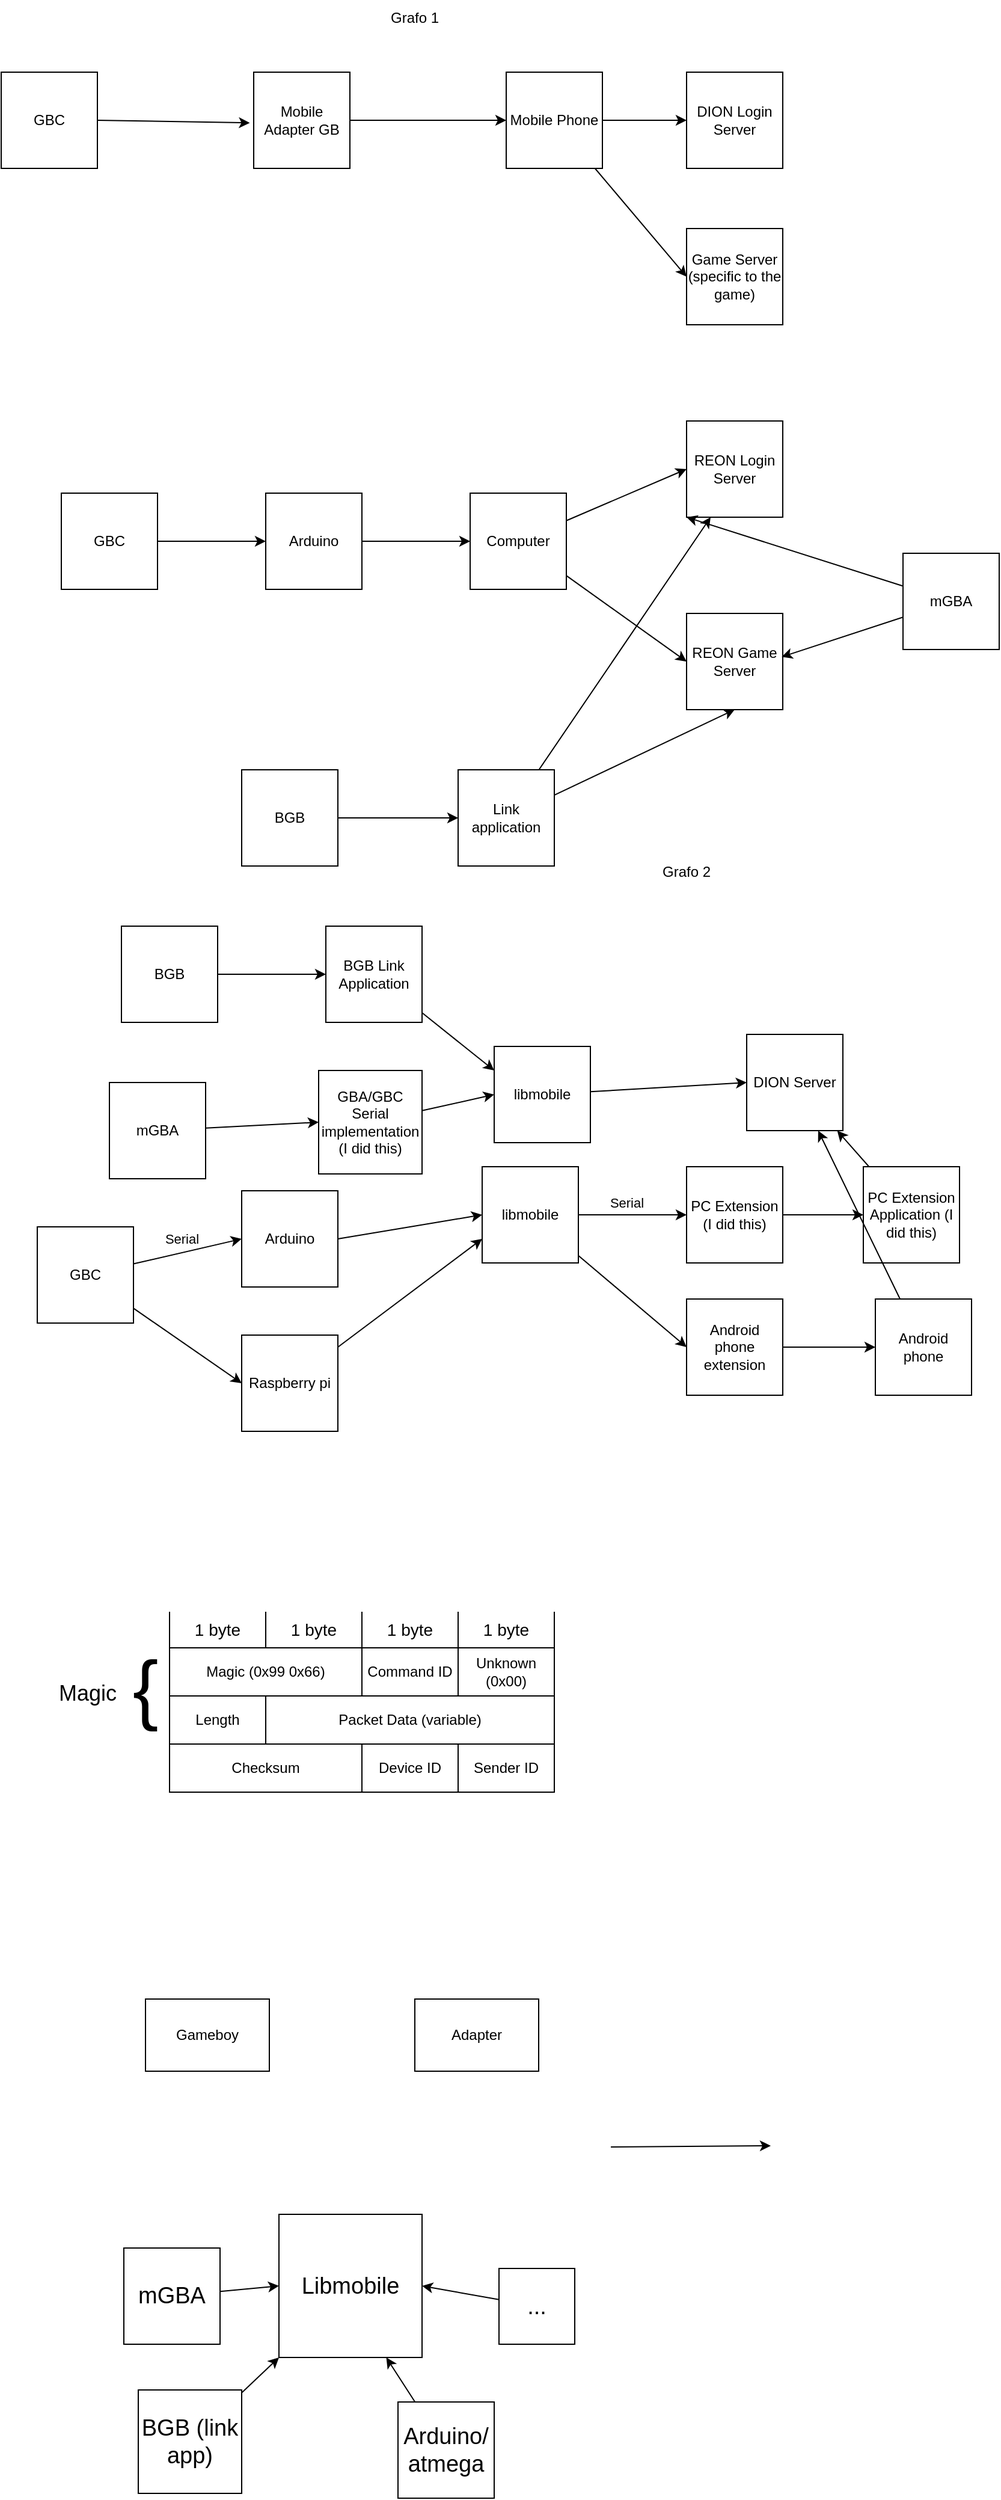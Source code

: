 <mxfile>
    <diagram id="kvsSOJK-AKsQ5TAflzO8" name="Pagina-1">
        <mxGraphModel dx="497" dy="339" grid="0" gridSize="10" guides="1" tooltips="1" connect="1" arrows="1" fold="1" page="1" pageScale="1" pageWidth="827" pageHeight="1169" math="0" shadow="0">
            <root>
                <mxCell id="0"/>
                <mxCell id="1" parent="0"/>
                <mxCell id="2" value="GBC" style="whiteSpace=wrap;html=1;aspect=fixed;" parent="1" vertex="1">
                    <mxGeometry x="100" y="250" width="80" height="80" as="geometry"/>
                </mxCell>
                <mxCell id="7" style="edgeStyle=none;html=1;entryX=0;entryY=0.5;entryDx=0;entryDy=0;" parent="1" source="3" target="6" edge="1">
                    <mxGeometry relative="1" as="geometry"/>
                </mxCell>
                <mxCell id="3" value="Mobile Adapter GB" style="whiteSpace=wrap;html=1;aspect=fixed;" parent="1" vertex="1">
                    <mxGeometry x="310" y="250" width="80" height="80" as="geometry"/>
                </mxCell>
                <mxCell id="5" value="" style="endArrow=classic;html=1;entryX=-0.041;entryY=0.527;entryDx=0;entryDy=0;entryPerimeter=0;exitX=1;exitY=0.5;exitDx=0;exitDy=0;" parent="1" source="2" target="3" edge="1">
                    <mxGeometry width="50" height="50" relative="1" as="geometry">
                        <mxPoint x="250" y="330" as="sourcePoint"/>
                        <mxPoint x="300" y="280" as="targetPoint"/>
                    </mxGeometry>
                </mxCell>
                <mxCell id="9" style="edgeStyle=none;html=1;entryX=0;entryY=0.5;entryDx=0;entryDy=0;" parent="1" source="6" target="8" edge="1">
                    <mxGeometry relative="1" as="geometry"/>
                </mxCell>
                <mxCell id="11" style="edgeStyle=none;html=1;entryX=0;entryY=0.5;entryDx=0;entryDy=0;" parent="1" source="6" target="10" edge="1">
                    <mxGeometry relative="1" as="geometry"/>
                </mxCell>
                <mxCell id="6" value="Mobile Phone" style="whiteSpace=wrap;html=1;aspect=fixed;" parent="1" vertex="1">
                    <mxGeometry x="520" y="250" width="80" height="80" as="geometry"/>
                </mxCell>
                <mxCell id="8" value="DION Login Server" style="whiteSpace=wrap;html=1;aspect=fixed;" parent="1" vertex="1">
                    <mxGeometry x="670" y="250" width="80" height="80" as="geometry"/>
                </mxCell>
                <mxCell id="10" value="Game Server (specific to the game)" style="whiteSpace=wrap;html=1;aspect=fixed;" parent="1" vertex="1">
                    <mxGeometry x="670" y="380" width="80" height="80" as="geometry"/>
                </mxCell>
                <mxCell id="17" style="edgeStyle=none;html=1;entryX=0;entryY=0.5;entryDx=0;entryDy=0;" parent="1" source="12" target="13" edge="1">
                    <mxGeometry relative="1" as="geometry"/>
                </mxCell>
                <mxCell id="12" value="GBC" style="whiteSpace=wrap;html=1;aspect=fixed;" parent="1" vertex="1">
                    <mxGeometry x="150" y="600" width="80" height="80" as="geometry"/>
                </mxCell>
                <mxCell id="18" style="edgeStyle=none;html=1;entryX=0;entryY=0.5;entryDx=0;entryDy=0;" parent="1" source="13" target="14" edge="1">
                    <mxGeometry relative="1" as="geometry"/>
                </mxCell>
                <mxCell id="13" value="Arduino" style="whiteSpace=wrap;html=1;aspect=fixed;" parent="1" vertex="1">
                    <mxGeometry x="320" y="600" width="80" height="80" as="geometry"/>
                </mxCell>
                <mxCell id="19" style="edgeStyle=none;html=1;entryX=0;entryY=0.5;entryDx=0;entryDy=0;" parent="1" source="14" target="15" edge="1">
                    <mxGeometry relative="1" as="geometry"/>
                </mxCell>
                <mxCell id="20" style="edgeStyle=none;html=1;entryX=0;entryY=0.5;entryDx=0;entryDy=0;" parent="1" source="14" target="16" edge="1">
                    <mxGeometry relative="1" as="geometry"/>
                </mxCell>
                <mxCell id="14" value="Computer" style="whiteSpace=wrap;html=1;aspect=fixed;" parent="1" vertex="1">
                    <mxGeometry x="490" y="600" width="80" height="80" as="geometry"/>
                </mxCell>
                <mxCell id="15" value="REON Login Server" style="whiteSpace=wrap;html=1;aspect=fixed;" parent="1" vertex="1">
                    <mxGeometry x="670" y="540" width="80" height="80" as="geometry"/>
                </mxCell>
                <mxCell id="16" value="REON Game Server" style="whiteSpace=wrap;html=1;aspect=fixed;" parent="1" vertex="1">
                    <mxGeometry x="670" y="700" width="80" height="80" as="geometry"/>
                </mxCell>
                <mxCell id="25" style="edgeStyle=none;html=1;entryX=0;entryY=1;entryDx=0;entryDy=0;" parent="1" source="21" target="15" edge="1">
                    <mxGeometry relative="1" as="geometry"/>
                </mxCell>
                <mxCell id="26" style="edgeStyle=none;html=1;entryX=0.988;entryY=0.452;entryDx=0;entryDy=0;entryPerimeter=0;" parent="1" source="21" target="16" edge="1">
                    <mxGeometry relative="1" as="geometry"/>
                </mxCell>
                <mxCell id="21" value="mGBA" style="whiteSpace=wrap;html=1;aspect=fixed;" parent="1" vertex="1">
                    <mxGeometry x="850" y="650" width="80" height="80" as="geometry"/>
                </mxCell>
                <mxCell id="31" style="edgeStyle=none;html=1;entryX=0;entryY=0.5;entryDx=0;entryDy=0;" parent="1" source="27" target="28" edge="1">
                    <mxGeometry relative="1" as="geometry"/>
                </mxCell>
                <mxCell id="27" value="BGB" style="whiteSpace=wrap;html=1;aspect=fixed;" parent="1" vertex="1">
                    <mxGeometry x="300" y="830" width="80" height="80" as="geometry"/>
                </mxCell>
                <mxCell id="29" style="edgeStyle=none;html=1;entryX=0.25;entryY=1;entryDx=0;entryDy=0;" parent="1" source="28" target="15" edge="1">
                    <mxGeometry relative="1" as="geometry"/>
                </mxCell>
                <mxCell id="30" style="edgeStyle=none;html=1;entryX=0.5;entryY=1;entryDx=0;entryDy=0;" parent="1" source="28" target="16" edge="1">
                    <mxGeometry relative="1" as="geometry"/>
                </mxCell>
                <mxCell id="28" value="Link application" style="whiteSpace=wrap;html=1;aspect=fixed;" parent="1" vertex="1">
                    <mxGeometry x="480" y="830" width="80" height="80" as="geometry"/>
                </mxCell>
                <mxCell id="32" value="GBC" style="whiteSpace=wrap;html=1;aspect=fixed;" parent="1" vertex="1">
                    <mxGeometry x="150" y="600" width="80" height="80" as="geometry"/>
                </mxCell>
                <mxCell id="33" value="Arduino" style="whiteSpace=wrap;html=1;aspect=fixed;" parent="1" vertex="1">
                    <mxGeometry x="320" y="600" width="80" height="80" as="geometry"/>
                </mxCell>
                <mxCell id="44" style="edgeStyle=none;html=1;entryX=0;entryY=0.5;entryDx=0;entryDy=0;" parent="1" source="45" target="47" edge="1">
                    <mxGeometry relative="1" as="geometry"/>
                </mxCell>
                <mxCell id="80" value="Serial" style="edgeLabel;html=1;align=center;verticalAlign=middle;resizable=0;points=[];" parent="44" vertex="1" connectable="0">
                    <mxGeometry x="-0.598" y="1" relative="1" as="geometry">
                        <mxPoint x="22" y="-16" as="offset"/>
                    </mxGeometry>
                </mxCell>
                <mxCell id="78" style="edgeStyle=none;html=1;entryX=0;entryY=0.5;entryDx=0;entryDy=0;" parent="1" source="45" target="77" edge="1">
                    <mxGeometry relative="1" as="geometry"/>
                </mxCell>
                <mxCell id="45" value="GBC" style="whiteSpace=wrap;html=1;aspect=fixed;" parent="1" vertex="1">
                    <mxGeometry x="130" y="1210" width="80" height="80" as="geometry"/>
                </mxCell>
                <mxCell id="47" value="Arduino" style="whiteSpace=wrap;html=1;aspect=fixed;" parent="1" vertex="1">
                    <mxGeometry x="300" y="1180" width="80" height="80" as="geometry"/>
                </mxCell>
                <mxCell id="52" style="edgeStyle=none;html=1;entryX=0;entryY=0.5;entryDx=0;entryDy=0;exitX=1;exitY=0.5;exitDx=0;exitDy=0;" parent="1" source="47" target="51" edge="1">
                    <mxGeometry relative="1" as="geometry">
                        <mxPoint x="380" y="1215" as="sourcePoint"/>
                    </mxGeometry>
                </mxCell>
                <mxCell id="55" style="edgeStyle=none;html=1;entryX=0;entryY=0.5;entryDx=0;entryDy=0;" parent="1" source="50" target="56" edge="1">
                    <mxGeometry relative="1" as="geometry">
                        <mxPoint x="350" y="1120" as="targetPoint"/>
                    </mxGeometry>
                </mxCell>
                <mxCell id="50" value="mGBA" style="whiteSpace=wrap;html=1;aspect=fixed;" parent="1" vertex="1">
                    <mxGeometry x="190" y="1090" width="80" height="80" as="geometry"/>
                </mxCell>
                <mxCell id="53" style="edgeStyle=none;html=1;entryX=0;entryY=0.5;entryDx=0;entryDy=0;" parent="1" source="51" target="54" edge="1">
                    <mxGeometry relative="1" as="geometry">
                        <mxPoint x="660" y="1200" as="targetPoint"/>
                    </mxGeometry>
                </mxCell>
                <mxCell id="81" value="Serial" style="edgeLabel;html=1;align=center;verticalAlign=middle;resizable=0;points=[];" parent="53" vertex="1" connectable="0">
                    <mxGeometry x="-0.356" y="-2" relative="1" as="geometry">
                        <mxPoint x="11" y="-12" as="offset"/>
                    </mxGeometry>
                </mxCell>
                <mxCell id="76" style="edgeStyle=none;html=1;entryX=0;entryY=0.5;entryDx=0;entryDy=0;" parent="1" source="51" target="72" edge="1">
                    <mxGeometry relative="1" as="geometry"/>
                </mxCell>
                <mxCell id="51" value="libmobile" style="whiteSpace=wrap;html=1;aspect=fixed;" parent="1" vertex="1">
                    <mxGeometry x="500" y="1160" width="80" height="80" as="geometry"/>
                </mxCell>
                <mxCell id="60" style="edgeStyle=none;html=1;entryX=0;entryY=0.5;entryDx=0;entryDy=0;" parent="1" source="54" target="59" edge="1">
                    <mxGeometry relative="1" as="geometry"/>
                </mxCell>
                <mxCell id="54" value="PC Extension (I did this)" style="whiteSpace=wrap;html=1;aspect=fixed;" parent="1" vertex="1">
                    <mxGeometry x="670" y="1160" width="80" height="80" as="geometry"/>
                </mxCell>
                <mxCell id="58" style="edgeStyle=none;html=1;entryX=0;entryY=0.5;entryDx=0;entryDy=0;" parent="1" source="56" target="57" edge="1">
                    <mxGeometry relative="1" as="geometry"/>
                </mxCell>
                <mxCell id="56" value="GBA/GBC Serial implementation (I did this)" style="whiteSpace=wrap;html=1;aspect=fixed;" parent="1" vertex="1">
                    <mxGeometry x="364" y="1080" width="86" height="86" as="geometry"/>
                </mxCell>
                <mxCell id="63" style="edgeStyle=none;html=1;entryX=0;entryY=0.5;entryDx=0;entryDy=0;" parent="1" source="57" target="61" edge="1">
                    <mxGeometry relative="1" as="geometry"/>
                </mxCell>
                <mxCell id="57" value="libmobile" style="whiteSpace=wrap;html=1;aspect=fixed;" parent="1" vertex="1">
                    <mxGeometry x="510" y="1060" width="80" height="80" as="geometry"/>
                </mxCell>
                <mxCell id="62" style="edgeStyle=none;html=1;" parent="1" source="59" target="61" edge="1">
                    <mxGeometry relative="1" as="geometry">
                        <mxPoint x="990" y="1180" as="targetPoint"/>
                    </mxGeometry>
                </mxCell>
                <mxCell id="59" value="PC Extension Application (I did this)" style="whiteSpace=wrap;html=1;aspect=fixed;" parent="1" vertex="1">
                    <mxGeometry x="817" y="1160" width="80" height="80" as="geometry"/>
                </mxCell>
                <mxCell id="61" value="DION Server" style="whiteSpace=wrap;html=1;aspect=fixed;" parent="1" vertex="1">
                    <mxGeometry x="720" y="1050" width="80" height="80" as="geometry"/>
                </mxCell>
                <mxCell id="64" value="Grafo 1" style="text;html=1;strokeColor=none;fillColor=none;align=center;verticalAlign=middle;whiteSpace=wrap;rounded=0;" parent="1" vertex="1">
                    <mxGeometry x="414" y="190" width="60" height="30" as="geometry"/>
                </mxCell>
                <mxCell id="65" value="Grafo 2" style="text;html=1;strokeColor=none;fillColor=none;align=center;verticalAlign=middle;whiteSpace=wrap;rounded=0;" parent="1" vertex="1">
                    <mxGeometry x="640" y="900" width="60" height="30" as="geometry"/>
                </mxCell>
                <mxCell id="70" style="edgeStyle=none;html=1;entryX=0;entryY=0.5;entryDx=0;entryDy=0;" parent="1" source="66" target="67" edge="1">
                    <mxGeometry relative="1" as="geometry"/>
                </mxCell>
                <mxCell id="66" value="BGB" style="whiteSpace=wrap;html=1;aspect=fixed;" parent="1" vertex="1">
                    <mxGeometry x="200" y="960" width="80" height="80" as="geometry"/>
                </mxCell>
                <mxCell id="69" style="edgeStyle=none;html=1;entryX=0;entryY=0.25;entryDx=0;entryDy=0;" parent="1" source="67" target="57" edge="1">
                    <mxGeometry relative="1" as="geometry"/>
                </mxCell>
                <mxCell id="67" value="BGB Link Application" style="whiteSpace=wrap;html=1;aspect=fixed;" parent="1" vertex="1">
                    <mxGeometry x="370" y="960" width="80" height="80" as="geometry"/>
                </mxCell>
                <mxCell id="73" style="edgeStyle=none;html=1;entryX=0;entryY=0.5;entryDx=0;entryDy=0;" parent="1" source="72" target="74" edge="1">
                    <mxGeometry relative="1" as="geometry">
                        <mxPoint x="810" y="1300" as="targetPoint"/>
                    </mxGeometry>
                </mxCell>
                <mxCell id="72" value="Android phone extension" style="whiteSpace=wrap;html=1;aspect=fixed;" parent="1" vertex="1">
                    <mxGeometry x="670" y="1270" width="80" height="80" as="geometry"/>
                </mxCell>
                <mxCell id="75" style="edgeStyle=none;html=1;" parent="1" source="74" target="61" edge="1">
                    <mxGeometry relative="1" as="geometry">
                        <mxPoint x="990" y="1220" as="targetPoint"/>
                    </mxGeometry>
                </mxCell>
                <mxCell id="74" value="Android phone" style="whiteSpace=wrap;html=1;aspect=fixed;" parent="1" vertex="1">
                    <mxGeometry x="827" y="1270" width="80" height="80" as="geometry"/>
                </mxCell>
                <mxCell id="79" style="edgeStyle=none;html=1;entryX=0;entryY=0.75;entryDx=0;entryDy=0;" parent="1" source="77" target="51" edge="1">
                    <mxGeometry relative="1" as="geometry"/>
                </mxCell>
                <mxCell id="77" value="Raspberry pi" style="whiteSpace=wrap;html=1;aspect=fixed;" parent="1" vertex="1">
                    <mxGeometry x="300" y="1300" width="80" height="80" as="geometry"/>
                </mxCell>
                <mxCell id="83" value="Packet Data (variable)" style="rounded=0;whiteSpace=wrap;html=1;fontColor=#000000;labelBackgroundColor=none;" parent="1" vertex="1">
                    <mxGeometry x="320" y="1600" width="240" height="40" as="geometry"/>
                </mxCell>
                <mxCell id="84" value="Unknown (0x00)" style="rounded=0;whiteSpace=wrap;html=1;fontColor=#000000;labelBackgroundColor=none;" parent="1" vertex="1">
                    <mxGeometry x="480" y="1560" width="80" height="40" as="geometry"/>
                </mxCell>
                <mxCell id="85" value="Length" style="rounded=0;whiteSpace=wrap;html=1;fontColor=#000000;labelBackgroundColor=none;" parent="1" vertex="1">
                    <mxGeometry x="240" y="1600" width="80" height="40" as="geometry"/>
                </mxCell>
                <mxCell id="86" value="Magic (0x99 0x66)" style="rounded=0;whiteSpace=wrap;html=1;fontColor=#000000;labelBackgroundColor=none;" parent="1" vertex="1">
                    <mxGeometry x="240" y="1560" width="160" height="40" as="geometry"/>
                </mxCell>
                <mxCell id="87" value="Command ID" style="rounded=0;whiteSpace=wrap;html=1;fontColor=#000000;labelBackgroundColor=none;" parent="1" vertex="1">
                    <mxGeometry x="400" y="1560" width="80" height="40" as="geometry"/>
                </mxCell>
                <mxCell id="90" value="Checksum" style="rounded=0;whiteSpace=wrap;html=1;fontColor=#000000;labelBackgroundColor=none;" parent="1" vertex="1">
                    <mxGeometry x="240" y="1640" width="160" height="40" as="geometry"/>
                </mxCell>
                <mxCell id="92" value="Device ID" style="rounded=0;whiteSpace=wrap;html=1;fontColor=#000000;labelBackgroundColor=none;" parent="1" vertex="1">
                    <mxGeometry x="400" y="1640" width="80" height="40" as="geometry"/>
                </mxCell>
                <mxCell id="93" value="Sender ID" style="rounded=0;whiteSpace=wrap;html=1;fontColor=#000000;labelBackgroundColor=none;" parent="1" vertex="1">
                    <mxGeometry x="480" y="1640" width="80" height="40" as="geometry"/>
                </mxCell>
                <mxCell id="98" value="" style="endArrow=none;html=1;exitX=0;exitY=0;exitDx=0;exitDy=0;fontColor=#000000;labelBackgroundColor=none;" parent="1" source="86" edge="1">
                    <mxGeometry width="50" height="50" relative="1" as="geometry">
                        <mxPoint x="370" y="1680" as="sourcePoint"/>
                        <mxPoint x="240" y="1530" as="targetPoint"/>
                    </mxGeometry>
                </mxCell>
                <mxCell id="99" value="" style="endArrow=none;html=1;exitX=0;exitY=0;exitDx=0;exitDy=0;fontColor=#000000;labelBackgroundColor=none;" parent="1" source="87" edge="1">
                    <mxGeometry width="50" height="50" relative="1" as="geometry">
                        <mxPoint x="420" y="1540" as="sourcePoint"/>
                        <mxPoint x="400" y="1530" as="targetPoint"/>
                    </mxGeometry>
                </mxCell>
                <mxCell id="100" value="&lt;font style=&quot;font-size: 14px&quot;&gt;1 byte&lt;/font&gt;" style="text;html=1;strokeColor=none;fillColor=none;align=center;verticalAlign=middle;whiteSpace=wrap;rounded=0;fontColor=#000000;labelBackgroundColor=none;" parent="1" vertex="1">
                    <mxGeometry x="410" y="1530" width="60" height="30" as="geometry"/>
                </mxCell>
                <mxCell id="101" value="&lt;font style=&quot;font-size: 14px&quot;&gt;1 byte&lt;/font&gt;" style="text;html=1;strokeColor=none;fillColor=none;align=center;verticalAlign=middle;whiteSpace=wrap;rounded=0;fontColor=#000000;labelBackgroundColor=none;" parent="1" vertex="1">
                    <mxGeometry x="490" y="1530" width="60" height="30" as="geometry"/>
                </mxCell>
                <mxCell id="102" value="" style="endArrow=none;html=1;exitX=1;exitY=0;exitDx=0;exitDy=0;fontColor=#000000;labelBackgroundColor=none;" parent="1" source="87" edge="1">
                    <mxGeometry width="50" height="50" relative="1" as="geometry">
                        <mxPoint x="490" y="1490" as="sourcePoint"/>
                        <mxPoint x="480" y="1530" as="targetPoint"/>
                    </mxGeometry>
                </mxCell>
                <mxCell id="103" value="" style="endArrow=none;html=1;exitX=1;exitY=0;exitDx=0;exitDy=0;fontColor=#000000;labelBackgroundColor=none;" parent="1" source="84" edge="1">
                    <mxGeometry width="50" height="50" relative="1" as="geometry">
                        <mxPoint x="490" y="1570" as="sourcePoint"/>
                        <mxPoint x="560" y="1530" as="targetPoint"/>
                    </mxGeometry>
                </mxCell>
                <mxCell id="104" value="&lt;font style=&quot;font-size: 64px&quot;&gt;{&lt;/font&gt;" style="text;html=1;strokeColor=none;fillColor=none;align=center;verticalAlign=middle;whiteSpace=wrap;rounded=0;fontSize=13;fontColor=#000000;labelBackgroundColor=none;" parent="1" vertex="1">
                    <mxGeometry x="190" y="1551" width="60" height="85" as="geometry"/>
                </mxCell>
                <mxCell id="106" value="Magic" style="text;html=1;strokeColor=none;fillColor=none;align=center;verticalAlign=middle;whiteSpace=wrap;rounded=0;fontSize=18;fontColor=#000000;labelBackgroundColor=none;" parent="1" vertex="1">
                    <mxGeometry x="142" y="1583" width="60" height="30" as="geometry"/>
                </mxCell>
                <mxCell id="107" value="" style="endArrow=none;html=1;exitX=0;exitY=0;exitDx=0;exitDy=0;fontColor=#000000;labelBackgroundColor=none;" parent="1" edge="1">
                    <mxGeometry width="50" height="50" relative="1" as="geometry">
                        <mxPoint x="320" y="1560" as="sourcePoint"/>
                        <mxPoint x="320" y="1530" as="targetPoint"/>
                    </mxGeometry>
                </mxCell>
                <mxCell id="108" value="&lt;font style=&quot;font-size: 14px&quot;&gt;1 byte&lt;/font&gt;" style="text;html=1;strokeColor=none;fillColor=none;align=center;verticalAlign=middle;whiteSpace=wrap;rounded=0;fontColor=#000000;labelBackgroundColor=none;" parent="1" vertex="1">
                    <mxGeometry x="330" y="1530" width="60" height="30" as="geometry"/>
                </mxCell>
                <mxCell id="109" value="" style="endArrow=none;html=1;exitX=0;exitY=0;exitDx=0;exitDy=0;fontColor=#000000;labelBackgroundColor=none;" parent="1" edge="1">
                    <mxGeometry width="50" height="50" relative="1" as="geometry">
                        <mxPoint x="240" y="1560" as="sourcePoint"/>
                        <mxPoint x="240" y="1530" as="targetPoint"/>
                    </mxGeometry>
                </mxCell>
                <mxCell id="110" value="&lt;font style=&quot;font-size: 14px&quot;&gt;1 byte&lt;/font&gt;" style="text;html=1;strokeColor=none;fillColor=none;align=center;verticalAlign=middle;whiteSpace=wrap;rounded=0;fontColor=#000000;labelBackgroundColor=none;" parent="1" vertex="1">
                    <mxGeometry x="250" y="1530" width="60" height="30" as="geometry"/>
                </mxCell>
                <mxCell id="113" value="Gameboy" style="rounded=0;whiteSpace=wrap;html=1;" parent="1" vertex="1">
                    <mxGeometry x="220" y="1852" width="103" height="60" as="geometry"/>
                </mxCell>
                <mxCell id="114" value="Adapter" style="rounded=0;whiteSpace=wrap;html=1;" parent="1" vertex="1">
                    <mxGeometry x="444" y="1852" width="103" height="60" as="geometry"/>
                </mxCell>
                <mxCell id="115" value="&lt;font style=&quot;font-size: 19px&quot;&gt;Libmobile&lt;/font&gt;" style="whiteSpace=wrap;html=1;aspect=fixed;" parent="1" vertex="1">
                    <mxGeometry x="331" y="2031" width="119" height="119" as="geometry"/>
                </mxCell>
                <mxCell id="117" style="edgeStyle=none;html=1;entryX=0;entryY=0.5;entryDx=0;entryDy=0;fontSize=19;" parent="1" source="116" target="115" edge="1">
                    <mxGeometry relative="1" as="geometry"/>
                </mxCell>
                <mxCell id="116" value="mGBA" style="whiteSpace=wrap;html=1;aspect=fixed;fontSize=19;" parent="1" vertex="1">
                    <mxGeometry x="202" y="2059" width="80" height="80" as="geometry"/>
                </mxCell>
                <mxCell id="119" style="edgeStyle=none;html=1;entryX=0;entryY=1;entryDx=0;entryDy=0;fontSize=19;" parent="1" source="118" target="115" edge="1">
                    <mxGeometry relative="1" as="geometry"/>
                </mxCell>
                <mxCell id="118" value="BGB (link app)" style="whiteSpace=wrap;html=1;aspect=fixed;fontSize=19;" parent="1" vertex="1">
                    <mxGeometry x="214" y="2177" width="86" height="86" as="geometry"/>
                </mxCell>
                <mxCell id="122" style="edgeStyle=none;html=1;entryX=0.75;entryY=1;entryDx=0;entryDy=0;fontSize=19;" parent="1" source="120" target="115" edge="1">
                    <mxGeometry relative="1" as="geometry"/>
                </mxCell>
                <mxCell id="120" value="Arduino/&lt;br&gt;atmega" style="whiteSpace=wrap;html=1;aspect=fixed;fontSize=19;" parent="1" vertex="1">
                    <mxGeometry x="430" y="2187" width="80" height="80" as="geometry"/>
                </mxCell>
                <mxCell id="123" style="edgeStyle=none;html=1;entryX=1;entryY=0.5;entryDx=0;entryDy=0;fontSize=19;" parent="1" source="121" target="115" edge="1">
                    <mxGeometry relative="1" as="geometry"/>
                </mxCell>
                <mxCell id="121" value="..." style="whiteSpace=wrap;html=1;aspect=fixed;fontSize=19;" parent="1" vertex="1">
                    <mxGeometry x="514" y="2076" width="63" height="63" as="geometry"/>
                </mxCell>
                <mxCell id="124" value="" style="endArrow=classic;html=1;" edge="1" parent="1">
                    <mxGeometry relative="1" as="geometry">
                        <mxPoint x="607" y="1975" as="sourcePoint"/>
                        <mxPoint x="740" y="1974" as="targetPoint"/>
                    </mxGeometry>
                </mxCell>
            </root>
        </mxGraphModel>
    </diagram>
</mxfile>